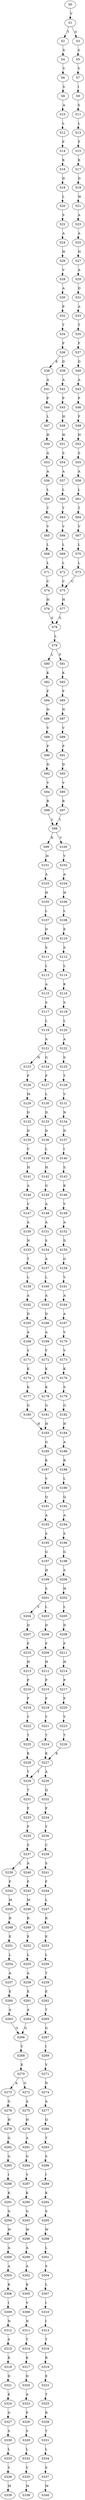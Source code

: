 strict digraph  {
	S0 -> S1 [ label = V ];
	S1 -> S2 [ label = T ];
	S1 -> S3 [ label = G ];
	S2 -> S4 [ label = S ];
	S3 -> S5 [ label = S ];
	S4 -> S6 [ label = V ];
	S5 -> S7 [ label = V ];
	S6 -> S8 [ label = S ];
	S7 -> S9 [ label = I ];
	S8 -> S10 [ label = A ];
	S9 -> S11 [ label = S ];
	S10 -> S12 [ label = L ];
	S11 -> S13 [ label = L ];
	S12 -> S14 [ label = F ];
	S13 -> S15 [ label = F ];
	S14 -> S16 [ label = K ];
	S15 -> S17 [ label = K ];
	S16 -> S18 [ label = D ];
	S17 -> S19 [ label = D ];
	S18 -> S20 [ label = L ];
	S19 -> S21 [ label = W ];
	S20 -> S22 [ label = S ];
	S21 -> S23 [ label = A ];
	S22 -> S24 [ label = A ];
	S23 -> S25 [ label = A ];
	S24 -> S26 [ label = H ];
	S25 -> S27 [ label = H ];
	S26 -> S28 [ label = V ];
	S27 -> S29 [ label = A ];
	S28 -> S30 [ label = A ];
	S29 -> S31 [ label = D ];
	S30 -> S32 [ label = P ];
	S31 -> S33 [ label = A ];
	S32 -> S34 [ label = T ];
	S33 -> S35 [ label = T ];
	S34 -> S36 [ label = F ];
	S35 -> S37 [ label = F ];
	S36 -> S38 [ label = E ];
	S36 -> S39 [ label = D ];
	S37 -> S40 [ label = D ];
	S38 -> S41 [ label = A ];
	S39 -> S42 [ label = A ];
	S40 -> S43 [ label = A ];
	S41 -> S44 [ label = P ];
	S42 -> S45 [ label = P ];
	S43 -> S46 [ label = P ];
	S44 -> S47 [ label = L ];
	S45 -> S48 [ label = H ];
	S46 -> S49 [ label = F ];
	S47 -> S50 [ label = H ];
	S48 -> S51 [ label = H ];
	S49 -> S52 [ label = H ];
	S50 -> S53 [ label = A ];
	S51 -> S54 [ label = S ];
	S52 -> S55 [ label = S ];
	S53 -> S56 [ label = A ];
	S54 -> S57 [ label = A ];
	S55 -> S58 [ label = A ];
	S56 -> S59 [ label = L ];
	S57 -> S60 [ label = L ];
	S58 -> S61 [ label = L ];
	S59 -> S62 [ label = T ];
	S60 -> S63 [ label = T ];
	S61 -> S64 [ label = T ];
	S62 -> S65 [ label = V ];
	S63 -> S66 [ label = V ];
	S64 -> S67 [ label = V ];
	S65 -> S68 [ label = L ];
	S66 -> S69 [ label = L ];
	S67 -> S70 [ label = L ];
	S68 -> S71 [ label = L ];
	S69 -> S72 [ label = L ];
	S70 -> S73 [ label = L ];
	S71 -> S74 [ label = C ];
	S72 -> S75 [ label = C ];
	S73 -> S75 [ label = C ];
	S74 -> S76 [ label = H ];
	S75 -> S77 [ label = H ];
	S76 -> S78 [ label = S ];
	S77 -> S78 [ label = S ];
	S78 -> S79 [ label = L ];
	S79 -> S80 [ label = L ];
	S79 -> S81 [ label = F ];
	S80 -> S82 [ label = K ];
	S81 -> S83 [ label = K ];
	S82 -> S84 [ label = F ];
	S83 -> S85 [ label = F ];
	S84 -> S86 [ label = N ];
	S85 -> S87 [ label = N ];
	S86 -> S88 [ label = V ];
	S87 -> S89 [ label = V ];
	S88 -> S90 [ label = P ];
	S89 -> S91 [ label = P ];
	S90 -> S92 [ label = D ];
	S91 -> S93 [ label = D ];
	S92 -> S94 [ label = V ];
	S93 -> S95 [ label = V ];
	S94 -> S96 [ label = R ];
	S95 -> S97 [ label = R ];
	S96 -> S98 [ label = L ];
	S97 -> S98 [ label = L ];
	S98 -> S99 [ label = K ];
	S98 -> S100 [ label = V ];
	S99 -> S101 [ label = H ];
	S100 -> S102 [ label = Y ];
	S101 -> S103 [ label = A ];
	S102 -> S104 [ label = A ];
	S103 -> S105 [ label = H ];
	S104 -> S106 [ label = H ];
	S105 -> S107 [ label = L ];
	S106 -> S108 [ label = L ];
	S107 -> S109 [ label = D ];
	S108 -> S110 [ label = E ];
	S109 -> S111 [ label = S ];
	S110 -> S112 [ label = S ];
	S111 -> S113 [ label = L ];
	S112 -> S114 [ label = L ];
	S113 -> S115 [ label = A ];
	S114 -> S116 [ label = K ];
	S115 -> S117 [ label = S ];
	S116 -> S118 [ label = S ];
	S117 -> S119 [ label = L ];
	S118 -> S120 [ label = L ];
	S119 -> S121 [ label = A ];
	S120 -> S122 [ label = A ];
	S121 -> S123 [ label = N ];
	S121 -> S124 [ label = G ];
	S122 -> S125 [ label = S ];
	S123 -> S126 [ label = P ];
	S124 -> S127 [ label = P ];
	S125 -> S128 [ label = T ];
	S126 -> S129 [ label = M ];
	S127 -> S130 [ label = L ];
	S128 -> S131 [ label = V ];
	S129 -> S132 [ label = D ];
	S130 -> S133 [ label = D ];
	S131 -> S134 [ label = N ];
	S132 -> S135 [ label = D ];
	S133 -> S136 [ label = D ];
	S134 -> S137 [ label = D ];
	S135 -> S138 [ label = V ];
	S136 -> S139 [ label = L ];
	S137 -> S140 [ label = I ];
	S138 -> S141 [ label = H ];
	S139 -> S142 [ label = H ];
	S140 -> S143 [ label = S ];
	S141 -> S144 [ label = A ];
	S142 -> S145 [ label = G ];
	S143 -> S146 [ label = K ];
	S144 -> S147 [ label = V ];
	S145 -> S148 [ label = A ];
	S146 -> S149 [ label = V ];
	S147 -> S150 [ label = A ];
	S148 -> S151 [ label = A ];
	S149 -> S152 [ label = A ];
	S150 -> S153 [ label = N ];
	S151 -> S154 [ label = S ];
	S152 -> S155 [ label = D ];
	S153 -> S156 [ label = T ];
	S154 -> S157 [ label = A ];
	S155 -> S158 [ label = G ];
	S156 -> S159 [ label = L ];
	S157 -> S160 [ label = L ];
	S158 -> S161 [ label = V ];
	S159 -> S162 [ label = A ];
	S160 -> S163 [ label = A ];
	S161 -> S164 [ label = A ];
	S162 -> S165 [ label = D ];
	S163 -> S166 [ label = D ];
	S164 -> S167 [ label = A ];
	S165 -> S168 [ label = A ];
	S166 -> S169 [ label = A ];
	S167 -> S170 [ label = V ];
	S168 -> S171 [ label = V ];
	S169 -> S172 [ label = V ];
	S170 -> S173 [ label = V ];
	S171 -> S174 [ label = K ];
	S172 -> S175 [ label = K ];
	S173 -> S176 [ label = K ];
	S174 -> S177 [ label = K ];
	S175 -> S178 [ label = K ];
	S176 -> S179 [ label = S ];
	S177 -> S180 [ label = G ];
	S178 -> S181 [ label = G ];
	S179 -> S182 [ label = G ];
	S180 -> S183 [ label = H ];
	S181 -> S183 [ label = H ];
	S182 -> S184 [ label = H ];
	S183 -> S185 [ label = G ];
	S184 -> S186 [ label = A ];
	S185 -> S187 [ label = K ];
	S186 -> S188 [ label = R ];
	S187 -> S189 [ label = V ];
	S188 -> S190 [ label = L ];
	S189 -> S191 [ label = Q ];
	S190 -> S192 [ label = Q ];
	S191 -> S193 [ label = A ];
	S192 -> S194 [ label = A ];
	S193 -> S195 [ label = S ];
	S194 -> S196 [ label = S ];
	S195 -> S197 [ label = G ];
	S196 -> S198 [ label = G ];
	S197 -> S199 [ label = H ];
	S198 -> S200 [ label = S ];
	S199 -> S201 [ label = S ];
	S200 -> S202 [ label = H ];
	S201 -> S203 [ label = L ];
	S201 -> S204 [ label = V ];
	S202 -> S205 [ label = L ];
	S203 -> S206 [ label = D ];
	S204 -> S207 [ label = D ];
	S205 -> S208 [ label = D ];
	S206 -> S209 [ label = F ];
	S207 -> S210 [ label = F ];
	S208 -> S211 [ label = F ];
	S209 -> S212 [ label = H ];
	S210 -> S213 [ label = H ];
	S211 -> S214 [ label = H ];
	S212 -> S215 [ label = P ];
	S213 -> S216 [ label = P ];
	S214 -> S217 [ label = P ];
	S215 -> S218 [ label = F ];
	S216 -> S219 [ label = F ];
	S217 -> S220 [ label = F ];
	S218 -> S221 [ label = Y ];
	S219 -> S222 [ label = Y ];
	S220 -> S223 [ label = Y ];
	S221 -> S224 [ label = T ];
	S222 -> S225 [ label = T ];
	S223 -> S226 [ label = T ];
	S224 -> S227 [ label = K ];
	S225 -> S228 [ label = K ];
	S226 -> S227 [ label = K ];
	S227 -> S229 [ label = T ];
	S227 -> S230 [ label = A ];
	S228 -> S229 [ label = T ];
	S229 -> S231 [ label = T ];
	S230 -> S232 [ label = Q ];
	S231 -> S233 [ label = P ];
	S232 -> S234 [ label = P ];
	S233 -> S235 [ label = F ];
	S234 -> S236 [ label = Y ];
	S235 -> S237 [ label = S ];
	S236 -> S238 [ label = C ];
	S237 -> S239 [ label = L ];
	S237 -> S240 [ label = A ];
	S238 -> S241 [ label = S ];
	S239 -> S242 [ label = F ];
	S240 -> S243 [ label = F ];
	S241 -> S244 [ label = F ];
	S242 -> S245 [ label = M ];
	S243 -> S246 [ label = M ];
	S244 -> S247 [ label = L ];
	S245 -> S248 [ label = R ];
	S246 -> S249 [ label = R ];
	S247 -> S250 [ label = R ];
	S248 -> S251 [ label = E ];
	S249 -> S252 [ label = E ];
	S250 -> S253 [ label = E ];
	S251 -> S254 [ label = L ];
	S252 -> S255 [ label = L ];
	S253 -> S256 [ label = L ];
	S254 -> S257 [ label = A ];
	S255 -> S258 [ label = A ];
	S256 -> S259 [ label = T ];
	S257 -> S260 [ label = E ];
	S258 -> S261 [ label = E ];
	S259 -> S262 [ label = E ];
	S260 -> S263 [ label = A ];
	S261 -> S264 [ label = A ];
	S262 -> S265 [ label = T ];
	S263 -> S266 [ label = G ];
	S264 -> S266 [ label = G ];
	S265 -> S267 [ label = G ];
	S266 -> S268 [ label = Y ];
	S267 -> S269 [ label = I ];
	S268 -> S270 [ label = E ];
	S269 -> S271 [ label = V ];
	S270 -> S272 [ label = G ];
	S270 -> S273 [ label = A ];
	S271 -> S274 [ label = D ];
	S272 -> S275 [ label = A ];
	S273 -> S276 [ label = G ];
	S274 -> S277 [ label = A ];
	S275 -> S278 [ label = H ];
	S276 -> S279 [ label = H ];
	S277 -> S280 [ label = Q ];
	S278 -> S281 [ label = A ];
	S279 -> S282 [ label = G ];
	S280 -> S283 [ label = T ];
	S281 -> S284 [ label = G ];
	S282 -> S285 [ label = G ];
	S283 -> S286 [ label = S ];
	S284 -> S287 [ label = V ];
	S285 -> S288 [ label = I ];
	S286 -> S289 [ label = I ];
	S287 -> S290 [ label = K ];
	S288 -> S291 [ label = K ];
	S289 -> S292 [ label = K ];
	S290 -> S293 [ label = G ];
	S291 -> S294 [ label = G ];
	S292 -> S295 [ label = S ];
	S293 -> S296 [ label = W ];
	S294 -> S297 [ label = W ];
	S295 -> S298 [ label = W ];
	S296 -> S299 [ label = A ];
	S297 -> S300 [ label = A ];
	S298 -> S301 [ label = L ];
	S299 -> S302 [ label = A ];
	S300 -> S303 [ label = A ];
	S301 -> S304 [ label = S ];
	S302 -> S305 [ label = K ];
	S303 -> S306 [ label = K ];
	S304 -> S307 [ label = L ];
	S305 -> S308 [ label = V ];
	S306 -> S309 [ label = I ];
	S307 -> S310 [ label = I ];
	S308 -> S311 [ label = N ];
	S309 -> S312 [ label = N ];
	S310 -> S313 [ label = I ];
	S311 -> S314 [ label = T ];
	S312 -> S315 [ label = S ];
	S313 -> S316 [ label = T ];
	S314 -> S317 [ label = K ];
	S315 -> S318 [ label = K ];
	S316 -> S319 [ label = R ];
	S317 -> S320 [ label = D ];
	S318 -> S321 [ label = D ];
	S319 -> S322 [ label = E ];
	S320 -> S323 [ label = A ];
	S321 -> S324 [ label = E ];
	S322 -> S325 [ label = T ];
	S323 -> S326 [ label = P ];
	S324 -> S327 [ label = G ];
	S325 -> S328 [ label = R ];
	S326 -> S329 [ label = S ];
	S327 -> S330 [ label = S ];
	S328 -> S331 [ label = T ];
	S329 -> S332 [ label = L ];
	S330 -> S333 [ label = L ];
	S331 -> S334 [ label = L ];
	S332 -> S335 [ label = V ];
	S333 -> S336 [ label = V ];
	S334 -> S337 [ label = S ];
	S335 -> S338 [ label = M ];
	S336 -> S339 [ label = M ];
	S337 -> S340 [ label = M ];
}

